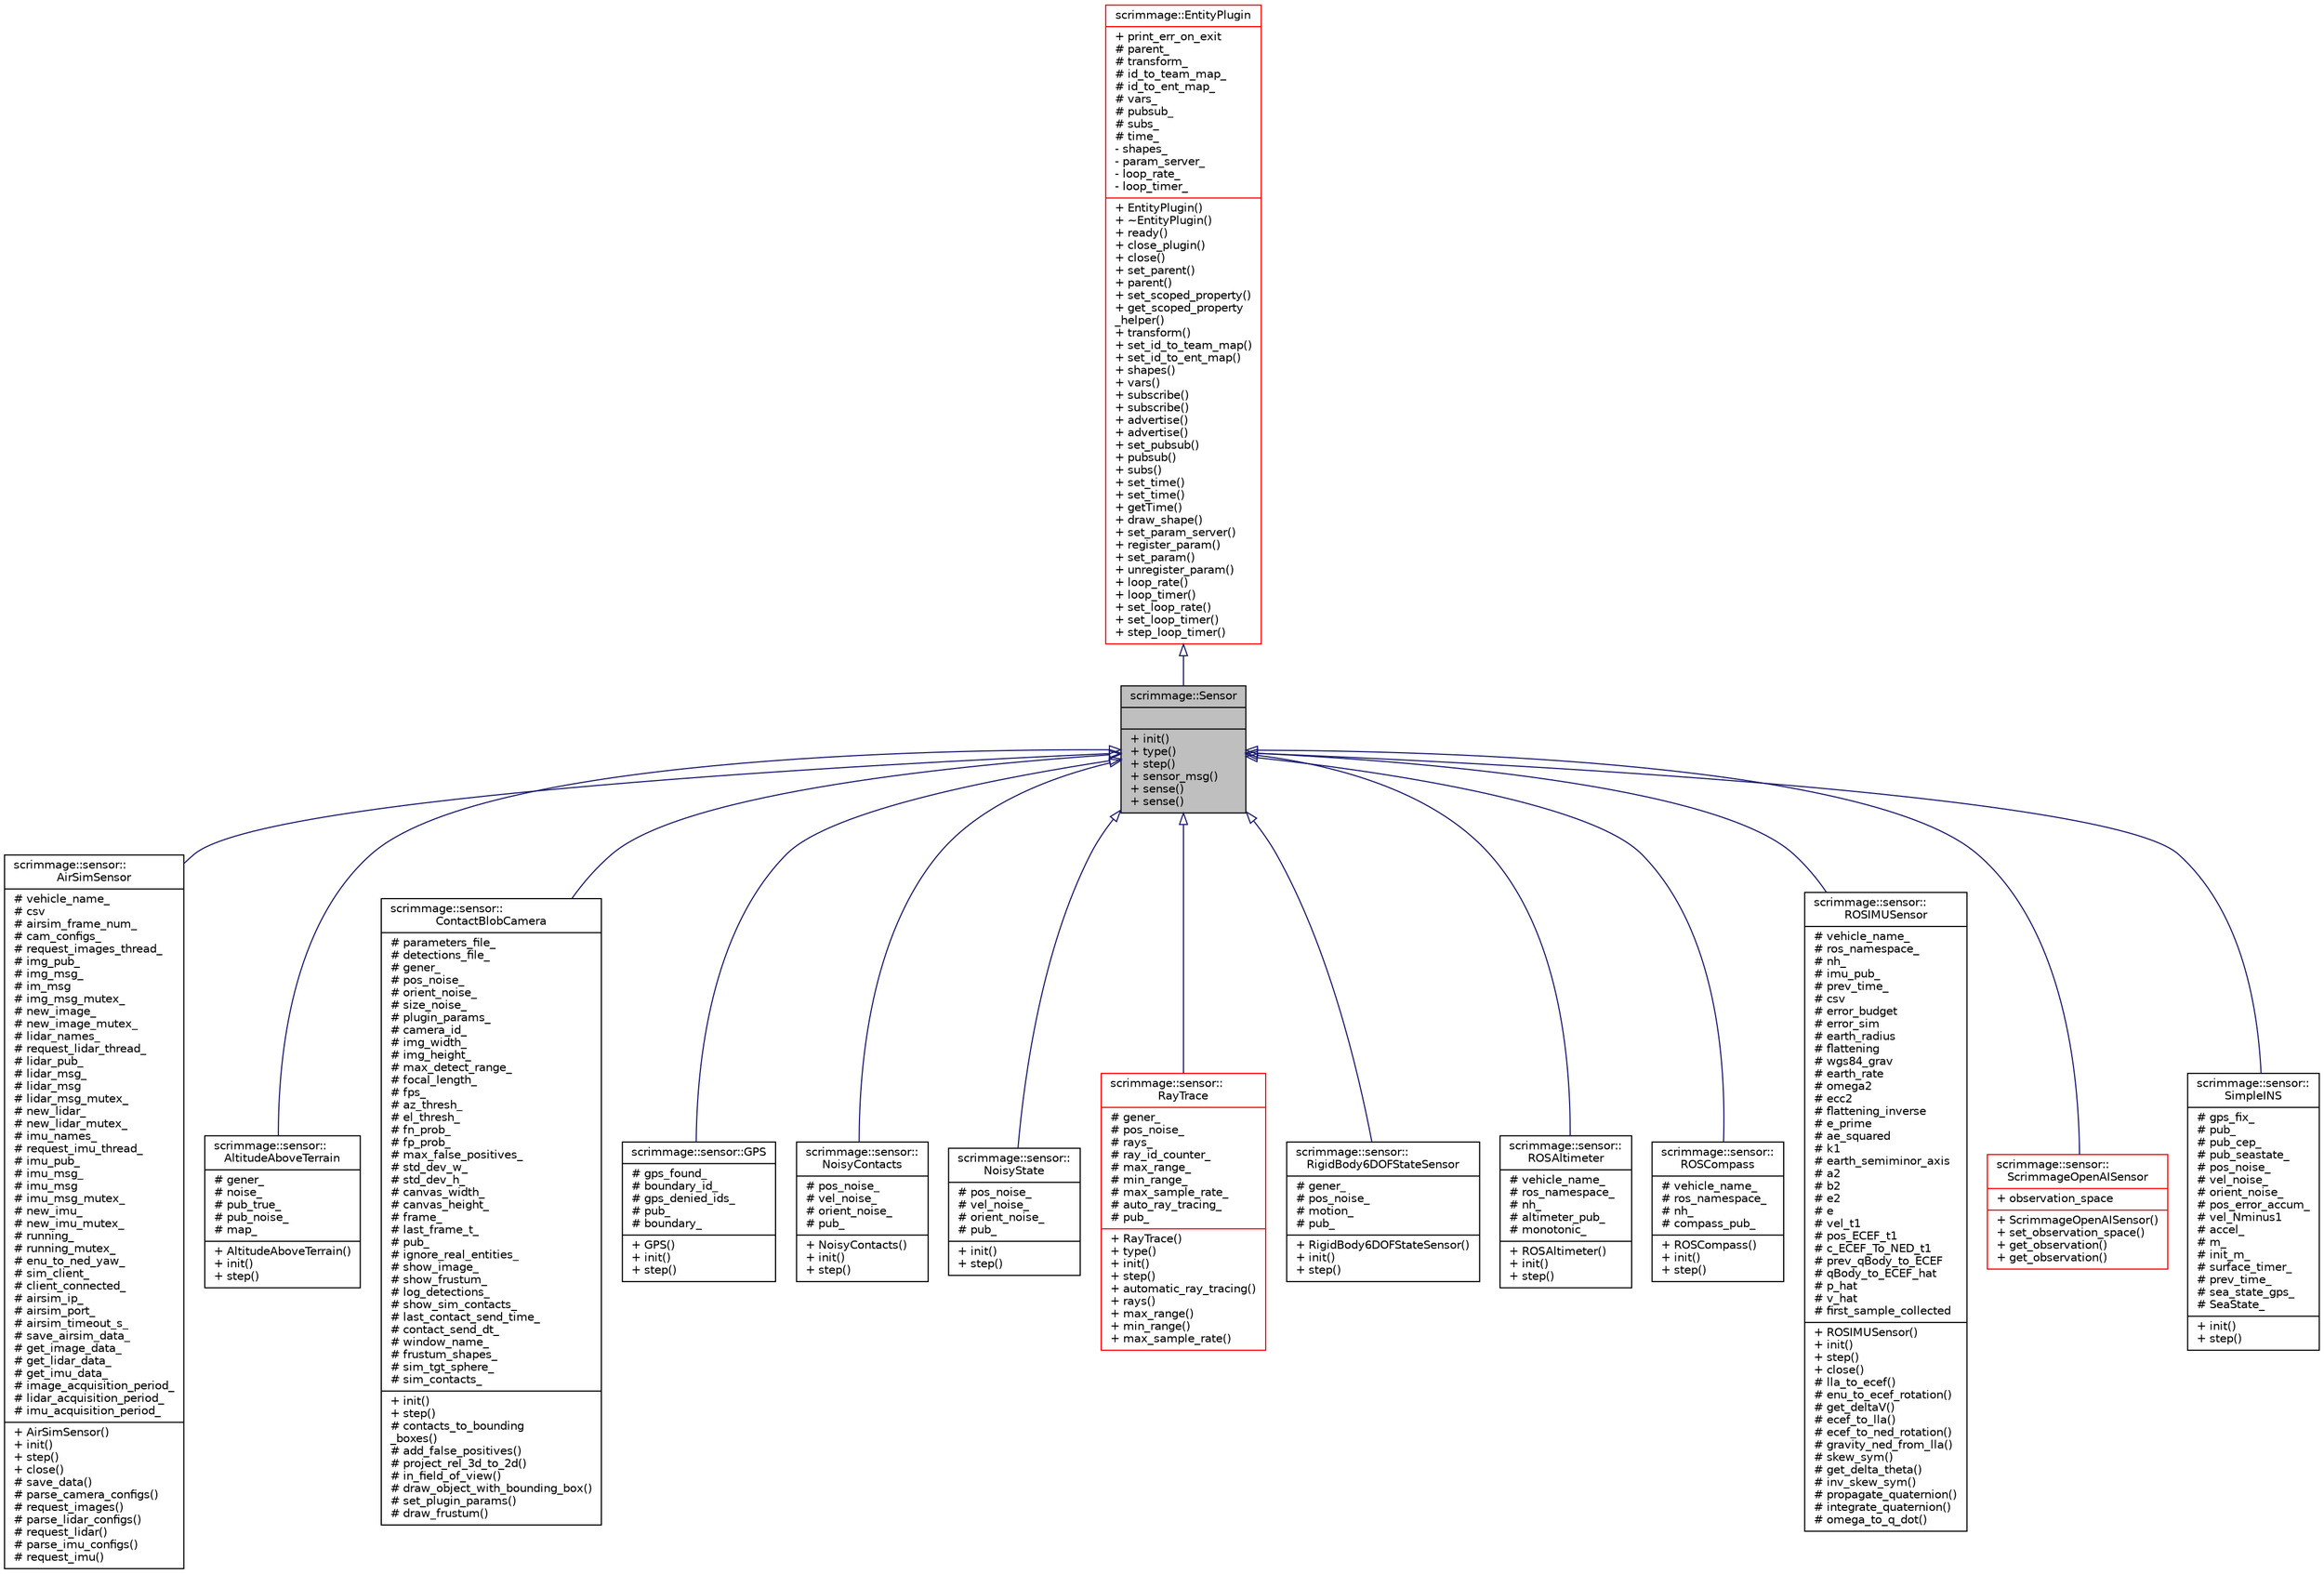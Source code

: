 digraph "scrimmage::Sensor"
{
 // LATEX_PDF_SIZE
  edge [fontname="Helvetica",fontsize="10",labelfontname="Helvetica",labelfontsize="10"];
  node [fontname="Helvetica",fontsize="10",shape=record];
  Node1 [label="{scrimmage::Sensor\n||+ init()\l+ type()\l+ step()\l+ sensor_msg()\l+ sense()\l+ sense()\l}",height=0.2,width=0.4,color="black", fillcolor="grey75", style="filled", fontcolor="black",tooltip=" "];
  Node2 -> Node1 [dir="back",color="midnightblue",fontsize="10",style="solid",arrowtail="onormal",fontname="Helvetica"];
  Node2 [label="{scrimmage::EntityPlugin\n|+ print_err_on_exit\l# parent_\l# transform_\l# id_to_team_map_\l# id_to_ent_map_\l# vars_\l# pubsub_\l# subs_\l# time_\l- shapes_\l- param_server_\l- loop_rate_\l- loop_timer_\l|+ EntityPlugin()\l+ ~EntityPlugin()\l+ ready()\l+ close_plugin()\l+ close()\l+ set_parent()\l+ parent()\l+ set_scoped_property()\l+ get_scoped_property\l_helper()\l+ transform()\l+ set_id_to_team_map()\l+ set_id_to_ent_map()\l+ shapes()\l+ vars()\l+ subscribe()\l+ subscribe()\l+ advertise()\l+ advertise()\l+ set_pubsub()\l+ pubsub()\l+ subs()\l+ set_time()\l+ set_time()\l+ getTime()\l+ draw_shape()\l+ set_param_server()\l+ register_param()\l+ set_param()\l+ unregister_param()\l+ loop_rate()\l+ loop_timer()\l+ set_loop_rate()\l+ set_loop_timer()\l+ step_loop_timer()\l}",height=0.2,width=0.4,color="red", fillcolor="white", style="filled",URL="$classscrimmage_1_1EntityPlugin.html",tooltip=" "];
  Node1 -> Node5 [dir="back",color="midnightblue",fontsize="10",style="solid",arrowtail="onormal",fontname="Helvetica"];
  Node5 [label="{scrimmage::sensor::\lAirSimSensor\n|# vehicle_name_\l# csv\l# airsim_frame_num_\l# cam_configs_\l# request_images_thread_\l# img_pub_\l# img_msg_\l# im_msg\l# img_msg_mutex_\l# new_image_\l# new_image_mutex_\l# lidar_names_\l# request_lidar_thread_\l# lidar_pub_\l# lidar_msg_\l# lidar_msg\l# lidar_msg_mutex_\l# new_lidar_\l# new_lidar_mutex_\l# imu_names_\l# request_imu_thread_\l# imu_pub_\l# imu_msg_\l# imu_msg\l# imu_msg_mutex_\l# new_imu_\l# new_imu_mutex_\l# running_\l# running_mutex_\l# enu_to_ned_yaw_\l# sim_client_\l# client_connected_\l# airsim_ip_\l# airsim_port_\l# airsim_timeout_s_\l# save_airsim_data_\l# get_image_data_\l# get_lidar_data_\l# get_imu_data_\l# image_acquisition_period_\l# lidar_acquisition_period_\l# imu_acquisition_period_\l|+ AirSimSensor()\l+ init()\l+ step()\l+ close()\l# save_data()\l# parse_camera_configs()\l# request_images()\l# parse_lidar_configs()\l# request_lidar()\l# parse_imu_configs()\l# request_imu()\l}",height=0.2,width=0.4,color="black", fillcolor="white", style="filled",URL="$classscrimmage_1_1sensor_1_1AirSimSensor.html",tooltip=" "];
  Node1 -> Node6 [dir="back",color="midnightblue",fontsize="10",style="solid",arrowtail="onormal",fontname="Helvetica"];
  Node6 [label="{scrimmage::sensor::\lAltitudeAboveTerrain\n|# gener_\l# noise_\l# pub_true_\l# pub_noise_\l# map_\l|+ AltitudeAboveTerrain()\l+ init()\l+ step()\l}",height=0.2,width=0.4,color="black", fillcolor="white", style="filled",URL="$classscrimmage_1_1sensor_1_1AltitudeAboveTerrain.html",tooltip=" "];
  Node1 -> Node7 [dir="back",color="midnightblue",fontsize="10",style="solid",arrowtail="onormal",fontname="Helvetica"];
  Node7 [label="{scrimmage::sensor::\lContactBlobCamera\n|# parameters_file_\l# detections_file_\l# gener_\l# pos_noise_\l# orient_noise_\l# size_noise_\l# plugin_params_\l# camera_id_\l# img_width_\l# img_height_\l# max_detect_range_\l# focal_length_\l# fps_\l# az_thresh_\l# el_thresh_\l# fn_prob_\l# fp_prob_\l# max_false_positives_\l# std_dev_w_\l# std_dev_h_\l# canvas_width_\l# canvas_height_\l# frame_\l# last_frame_t_\l# pub_\l# ignore_real_entities_\l# show_image_\l# show_frustum_\l# log_detections_\l# show_sim_contacts_\l# last_contact_send_time_\l# contact_send_dt_\l# window_name_\l# frustum_shapes_\l# sim_tgt_sphere_\l# sim_contacts_\l|+ init()\l+ step()\l# contacts_to_bounding\l_boxes()\l# add_false_positives()\l# project_rel_3d_to_2d()\l# in_field_of_view()\l# draw_object_with_bounding_box()\l# set_plugin_params()\l# draw_frustum()\l}",height=0.2,width=0.4,color="black", fillcolor="white", style="filled",URL="$classscrimmage_1_1sensor_1_1ContactBlobCamera.html",tooltip=" "];
  Node1 -> Node8 [dir="back",color="midnightblue",fontsize="10",style="solid",arrowtail="onormal",fontname="Helvetica"];
  Node8 [label="{scrimmage::sensor::GPS\n|# gps_found_\l# boundary_id_\l# gps_denied_ids_\l# pub_\l# boundary_\l|+ GPS()\l+ init()\l+ step()\l}",height=0.2,width=0.4,color="black", fillcolor="white", style="filled",URL="$classscrimmage_1_1sensor_1_1GPS.html",tooltip=" "];
  Node1 -> Node9 [dir="back",color="midnightblue",fontsize="10",style="solid",arrowtail="onormal",fontname="Helvetica"];
  Node9 [label="{scrimmage::sensor::\lNoisyContacts\n|# pos_noise_\l# vel_noise_\l# orient_noise_\l# pub_\l|+ NoisyContacts()\l+ init()\l+ step()\l}",height=0.2,width=0.4,color="black", fillcolor="white", style="filled",URL="$classscrimmage_1_1sensor_1_1NoisyContacts.html",tooltip=" "];
  Node1 -> Node10 [dir="back",color="midnightblue",fontsize="10",style="solid",arrowtail="onormal",fontname="Helvetica"];
  Node10 [label="{scrimmage::sensor::\lNoisyState\n|# pos_noise_\l# vel_noise_\l# orient_noise_\l# pub_\l|+ init()\l+ step()\l}",height=0.2,width=0.4,color="black", fillcolor="white", style="filled",URL="$classscrimmage_1_1sensor_1_1NoisyState.html",tooltip=" "];
  Node1 -> Node11 [dir="back",color="midnightblue",fontsize="10",style="solid",arrowtail="onormal",fontname="Helvetica"];
  Node11 [label="{scrimmage::sensor::\lRayTrace\n|# gener_\l# pos_noise_\l# rays_\l# ray_id_counter_\l# max_range_\l# min_range_\l# max_sample_rate_\l# auto_ray_tracing_\l# pub_\l|+ RayTrace()\l+ type()\l+ init()\l+ step()\l+ automatic_ray_tracing()\l+ rays()\l+ max_range()\l+ min_range()\l+ max_sample_rate()\l}",height=0.2,width=0.4,color="red", fillcolor="white", style="filled",URL="$classscrimmage_1_1sensor_1_1RayTrace.html",tooltip=" "];
  Node1 -> Node13 [dir="back",color="midnightblue",fontsize="10",style="solid",arrowtail="onormal",fontname="Helvetica"];
  Node13 [label="{scrimmage::sensor::\lRigidBody6DOFStateSensor\n|# gener_\l# pos_noise_\l# motion_\l# pub_\l|+ RigidBody6DOFStateSensor()\l+ init()\l+ step()\l}",height=0.2,width=0.4,color="black", fillcolor="white", style="filled",URL="$classscrimmage_1_1sensor_1_1RigidBody6DOFStateSensor.html",tooltip=" "];
  Node1 -> Node14 [dir="back",color="midnightblue",fontsize="10",style="solid",arrowtail="onormal",fontname="Helvetica"];
  Node14 [label="{scrimmage::sensor::\lROSAltimeter\n|# vehicle_name_\l# ros_namespace_\l# nh_\l# altimeter_pub_\l# monotonic_\l|+ ROSAltimeter()\l+ init()\l+ step()\l}",height=0.2,width=0.4,color="black", fillcolor="white", style="filled",URL="$classscrimmage_1_1sensor_1_1ROSAltimeter.html",tooltip=" "];
  Node1 -> Node15 [dir="back",color="midnightblue",fontsize="10",style="solid",arrowtail="onormal",fontname="Helvetica"];
  Node15 [label="{scrimmage::sensor::\lROSCompass\n|# vehicle_name_\l# ros_namespace_\l# nh_\l# compass_pub_\l|+ ROSCompass()\l+ init()\l+ step()\l}",height=0.2,width=0.4,color="black", fillcolor="white", style="filled",URL="$classscrimmage_1_1sensor_1_1ROSCompass.html",tooltip=" "];
  Node1 -> Node16 [dir="back",color="midnightblue",fontsize="10",style="solid",arrowtail="onormal",fontname="Helvetica"];
  Node16 [label="{scrimmage::sensor::\lROSIMUSensor\n|# vehicle_name_\l# ros_namespace_\l# nh_\l# imu_pub_\l# prev_time_\l# csv\l# error_budget\l# error_sim\l# earth_radius\l# flattening\l# wgs84_grav\l# earth_rate\l# omega2\l# ecc2\l# flattening_inverse\l# e_prime\l# ae_squared\l# k1\l# earth_semiminor_axis\l# a2\l# b2\l# e2\l# e\l# vel_t1\l# pos_ECEF_t1\l# c_ECEF_To_NED_t1\l# prev_qBody_to_ECEF\l# qBody_to_ECEF_hat\l# p_hat\l# v_hat\l# first_sample_collected\l|+ ROSIMUSensor()\l+ init()\l+ step()\l+ close()\l# lla_to_ecef()\l# enu_to_ecef_rotation()\l# get_deltaV()\l# ecef_to_lla()\l# ecef_to_ned_rotation()\l# gravity_ned_from_lla()\l# skew_sym()\l# get_delta_theta()\l# inv_skew_sym()\l# propagate_quaternion()\l# integrate_quaternion()\l# omega_to_q_dot()\l}",height=0.2,width=0.4,color="black", fillcolor="white", style="filled",URL="$classscrimmage_1_1sensor_1_1ROSIMUSensor.html",tooltip=" "];
  Node1 -> Node17 [dir="back",color="midnightblue",fontsize="10",style="solid",arrowtail="onormal",fontname="Helvetica"];
  Node17 [label="{scrimmage::sensor::\lScrimmageOpenAISensor\n|+ observation_space\l|+ ScrimmageOpenAISensor()\l+ set_observation_space()\l+ get_observation()\l+ get_observation()\l}",height=0.2,width=0.4,color="red", fillcolor="white", style="filled",URL="$classscrimmage_1_1sensor_1_1ScrimmageOpenAISensor.html",tooltip=" "];
  Node1 -> Node20 [dir="back",color="midnightblue",fontsize="10",style="solid",arrowtail="onormal",fontname="Helvetica"];
  Node20 [label="{scrimmage::sensor::\lSimpleINS\n|# gps_fix_\l# pub_\l# pub_cep_\l# pub_seastate_\l# pos_noise_\l# vel_noise_\l# orient_noise_\l# pos_error_accum_\l# vel_Nminus1\l# accel_\l# m_\l# init_m_\l# surface_timer_\l# prev_time_\l# sea_state_gps_\l# SeaState_\l|+ init()\l+ step()\l}",height=0.2,width=0.4,color="black", fillcolor="white", style="filled",URL="$classscrimmage_1_1sensor_1_1SimpleINS.html",tooltip=" "];
}
